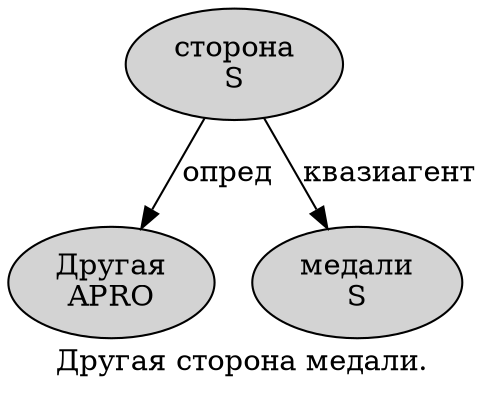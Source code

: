 digraph SENTENCE_2677 {
	graph [label="Другая сторона медали."]
	node [style=filled]
		0 [label="Другая
APRO" color="" fillcolor=lightgray penwidth=1 shape=ellipse]
		1 [label="сторона
S" color="" fillcolor=lightgray penwidth=1 shape=ellipse]
		2 [label="медали
S" color="" fillcolor=lightgray penwidth=1 shape=ellipse]
			1 -> 0 [label="опред"]
			1 -> 2 [label="квазиагент"]
}